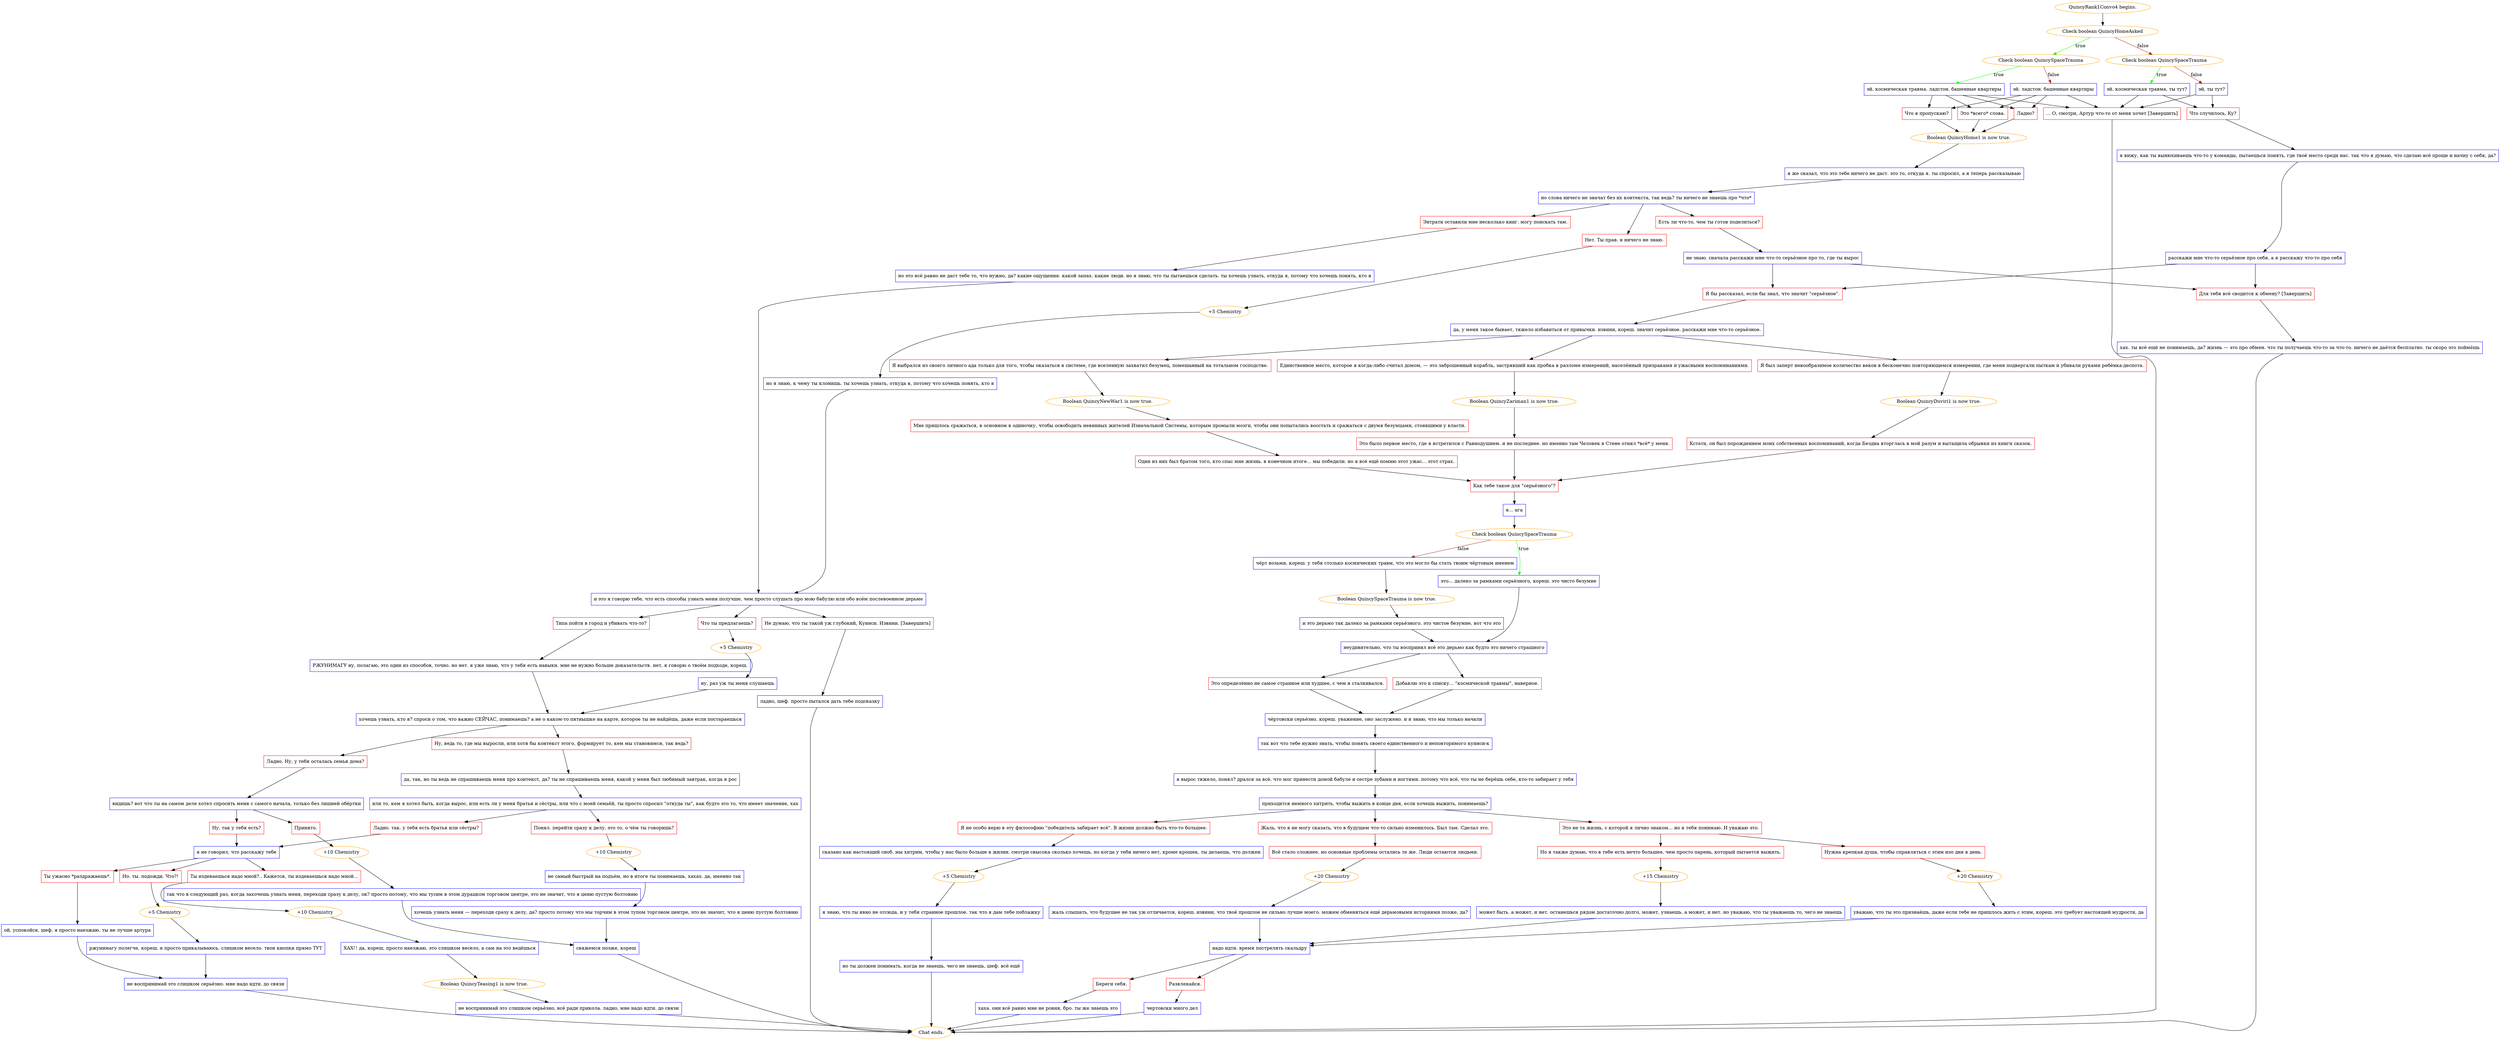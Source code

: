 digraph {
	"QuincyRank1Convo4 begins." [color=orange];
		"QuincyRank1Convo4 begins." -> j1294161024;
	j1294161024 [label="Check boolean QuincyHomeAsked",color=orange];
		j1294161024 -> j1942188630 [label=true,color=green];
		j1294161024 -> j2847950243 [label=false,color=brown];
	j1942188630 [label="Check boolean QuincySpaceTrauma",color=orange];
		j1942188630 -> j2029668472 [label=true,color=green];
		j1942188630 -> j3374934300 [label=false,color=brown];
	j2847950243 [label="Check boolean QuincySpaceTrauma",color=orange];
		j2847950243 -> j3956538990 [label=true,color=green];
		j2847950243 -> j2686032295 [label=false,color=brown];
	j2029668472 [label="эй. космическая травма. ладстон. башенные квартиры",shape=box,color=blue];
		j2029668472 -> j1944497718;
		j2029668472 -> j4038672416;
		j2029668472 -> j1829791571;
		j2029668472 -> j2140759876;
	j3374934300 [label="эй. ладстон. башенные квартиры",shape=box,color=blue];
		j3374934300 -> j1944497718;
		j3374934300 -> j4038672416;
		j3374934300 -> j1829791571;
		j3374934300 -> j2140759876;
	j3956538990 [label="эй. космическая травма, ты тут?",shape=box,color=blue];
		j3956538990 -> j4131610190;
		j3956538990 -> j2140759876;
	j2686032295 [label="эй, ты тут?",shape=box,color=blue];
		j2686032295 -> j4131610190;
		j2686032295 -> j2140759876;
	j1944497718 [label="Ладно?",shape=box,color=red];
		j1944497718 -> j2471230556;
	j4038672416 [label="Это *всего* слова.",shape=box,color=red];
		j4038672416 -> j2471230556;
	j1829791571 [label="Что я пропускаю?",shape=box,color=red];
		j1829791571 -> j2471230556;
	j2140759876 [label="... О, смотри, Артур что-то от меня хочет [Завершить]",shape=box,color=red];
		j2140759876 -> "Chat ends.";
	j4131610190 [label="Что случилось, Ку?",shape=box,color=red];
		j4131610190 -> j3215695354;
	j2471230556 [label="Boolean QuincyHome1 is now true.",color=orange];
		j2471230556 -> j1067831048;
	"Chat ends." [color=orange];
	j3215695354 [label="я вижу, как ты вынюхиваешь что-то у команды, пытаешься понять, где твоё место среди нас. так что я думаю, что сделаю всё проще и начну с себя, да?",shape=box,color=blue];
		j3215695354 -> j672683328;
	j1067831048 [label="я же сказал, что это тебе ничего не даст. это то, откуда я. ты спросил, а я теперь рассказываю",shape=box,color=blue];
		j1067831048 -> j1472563852;
	j672683328 [label="расскажи мне что-то серьёзное про себя, а я расскажу что-то про себя",shape=box,color=blue];
		j672683328 -> j388850602;
		j672683328 -> j3219726981;
	j1472563852 [label="но слова ничего не значат без их контекста, так ведь? ты ничего не знаешь про *что*",shape=box,color=blue];
		j1472563852 -> j2077342206;
		j1472563852 -> j85314983;
		j1472563852 -> j495351317;
	j388850602 [label="Я бы рассказал, если бы знал, что значит \"серьёзное\".",shape=box,color=red];
		j388850602 -> j196506109;
	j3219726981 [label="Для тебя всё сводится к обмену? [Завершить]",shape=box,color=red];
		j3219726981 -> j3333325738;
	j2077342206 [label="Энтрати оставили мне несколько книг. могу поискать там.",shape=box,color=red];
		j2077342206 -> j3894301809;
	j85314983 [label="Нет. Ты прав. я ничего не знаю.",shape=box,color=red];
		j85314983 -> j4135528949;
	j495351317 [label="Есть ли что-то, чем ты готов поделиться?",shape=box,color=red];
		j495351317 -> j1725759345;
	j196506109 [label="да, у меня такое бывает, тяжело избавиться от привычки. извини, кореш. значит серьёзное. расскажи мне что-то серьёзное.",shape=box,color=blue];
		j196506109 -> j2204334491;
		j196506109 -> j1090518556;
		j196506109 -> j3550194114;
	j3333325738 [label="хах. ты всё ещё не понимаешь, да? жизнь — это про обмен. что ты получаешь что-то за что-то. ничего не даётся бесплатно. ты скоро это поймёшь",shape=box,color=blue];
		j3333325738 -> "Chat ends.";
	j3894301809 [label="но это всё равно не даст тебе то, что нужно, да? какие ощущения. какой запах. какие люди. но я знаю, что ты пытаешься сделать. ты хочешь узнать, откуда я, потому что хочешь понять, кто я",shape=box,color=blue];
		j3894301809 -> j3714529499;
	j4135528949 [label="+5 Chemistry",color=orange];
		j4135528949 -> j4084426880;
	j1725759345 [label="не знаю. сначала расскажи мне что-то серьёзное про то, где ты вырос",shape=box,color=blue];
		j1725759345 -> j388850602;
		j1725759345 -> j3219726981;
	j2204334491 [label="Я выбрался из своего личного ада только для того, чтобы оказаться в системе, где вселенную захватил безумец, помешанный на тотальном господстве.",shape=box,color=red];
		j2204334491 -> j1066786146;
	j1090518556 [label="Единственное место, которое я когда-либо считал домом, — это заброшенный корабль, застрявший как пробка в разломе измерений, населённый призраками и ужасными воспоминаниями.",shape=box,color=red];
		j1090518556 -> j3762339895;
	j3550194114 [label="Я был заперт невообразимое количество веков в бесконечно повторяющемся измерении, где меня подвергали пыткам и убивали руками ребёнка-деспота.",shape=box,color=red];
		j3550194114 -> j2347991377;
	j3714529499 [label="и это я говорю тебе, что есть способы узнать меня получше, чем просто слушать про мою бабулю или обо всём послевоенном дерьме",shape=box,color=blue];
		j3714529499 -> j2599934406;
		j3714529499 -> j3354502183;
		j3714529499 -> j1272094687;
	j4084426880 [label="но я знаю, к чему ты клонишь. ты хочешь узнать, откуда я, потому что хочешь понять, кто я",shape=box,color=blue];
		j4084426880 -> j3714529499;
	j1066786146 [label="Boolean QuincyNewWar1 is now true.",color=orange];
		j1066786146 -> j52856838;
	j3762339895 [label="Boolean QuincyZariman1 is now true.",color=orange];
		j3762339895 -> j1531151136;
	j2347991377 [label="Boolean QuincyDuviri1 is now true.",color=orange];
		j2347991377 -> j394924496;
	j2599934406 [label="Типа пойти в город и убивать что-то?",shape=box,color=red];
		j2599934406 -> j78925590;
	j3354502183 [label="Что ты предлагаешь?",shape=box,color=red];
		j3354502183 -> j299205924;
	j1272094687 [label="Не думаю, что ты такой уж глубокий, Куинси. Извини. [Завершить]",shape=box,color=red];
		j1272094687 -> j2284400773;
	j52856838 [label="Мне пришлось сражаться, в основном в одиночку, чтобы освободить невинных жителей Изначальной Системы, которым промыли мозги, чтобы они попытались восстать и сражаться с двумя безумцами, стоявшими у власти.",shape=box,color=red];
		j52856838 -> j3383109125;
	j1531151136 [label="Это было первое место, где я встретился с Равнодушием. и не последнее. но именно там Человек в Стене отнял *всё* у меня.",shape=box,color=red];
		j1531151136 -> j282321415;
	j394924496 [label="Кстати, он был порождением моих собственных воспоминаний, когда Бездна вторглась в мой разум и вытащила обрывки из книги сказок.",shape=box,color=red];
		j394924496 -> j282321415;
	j78925590 [label="РЖУНИМАГУ ну, полагаю, это один из способов, точно. но нет. я уже знаю, что у тебя есть навыки. мне не нужно больше доказательств. нет, я говорю о твоём подходе, кореш.",shape=box,color=blue];
		j78925590 -> j1653822456;
	j299205924 [label="+5 Chemistry",color=orange];
		j299205924 -> j4074594851;
	j2284400773 [label="ладно, шеф. просто пытался дать тебе подсказку",shape=box,color=blue];
		j2284400773 -> "Chat ends.";
	j3383109125 [label="Один из них был братом того, кто спас мне жизнь. в конечном итоге... мы победили. но я всё ещё помню этот ужас... этот страх.",shape=box,color=red];
		j3383109125 -> j282321415;
	j282321415 [label="Как тебе такое для \"серьёзного\"?",shape=box,color=red];
		j282321415 -> j4152891364;
	j1653822456 [label="хочешь узнать, кто я? спроси о том, что важно СЕЙЧАС, понимаешь? а не о каком-то пятнышке на карте, которое ты не найдёшь, даже если постараешься",shape=box,color=blue];
		j1653822456 -> j3395846808;
		j1653822456 -> j2723760604;
	j4074594851 [label="ну, раз уж ты меня слушаешь",shape=box,color=blue];
		j4074594851 -> j1653822456;
	j4152891364 [label="я... ага",shape=box,color=blue];
		j4152891364 -> j2685777777;
	j3395846808 [label="Ну, ведь то, где мы выросли, или хотя бы контекст этого, формирует то, кем мы становимся, так ведь?",shape=box,color=red];
		j3395846808 -> j2477726022;
	j2723760604 [label="Ладно. Ну, у тебя осталась семья дома?",shape=box,color=red];
		j2723760604 -> j3329201336;
	j2685777777 [label="Check boolean QuincySpaceTrauma",color=orange];
		j2685777777 -> j469340235 [label=true,color=green];
		j2685777777 -> j784628434 [label=false,color=brown];
	j2477726022 [label="да, так, но ты ведь не спрашиваешь меня про контекст, да? ты не спрашиваешь меня, какой у меня был любимый завтрак, когда я рос",shape=box,color=blue];
		j2477726022 -> j472548803;
	j3329201336 [label="видишь? вот что ты на самом деле хотел спросить меня с самого начала, только без лишней обёртки",shape=box,color=blue];
		j3329201336 -> j3350692417;
		j3329201336 -> j2069656406;
	j469340235 [label="это... далеко за рамками серьёзного, кореш. это чисто безумие",shape=box,color=blue];
		j469340235 -> j3450498139;
	j784628434 [label="чёрт возьми, кореш. у тебя столько космических травм, что это могло бы стать твоим чёртовым именем",shape=box,color=blue];
		j784628434 -> j978025714;
	j472548803 [label="или то, кем я хотел быть, когда вырос, или есть ли у меня братья и сёстры, или что с моей семьёй, ты просто спросил \"откуда ты\", как будто это то, что имеет значение, хах",shape=box,color=blue];
		j472548803 -> j642272706;
		j472548803 -> j2563780632;
	j3350692417 [label="Ну, так у тебя есть?",shape=box,color=red];
		j3350692417 -> j184386814;
	j2069656406 [label="Принято.",shape=box,color=red];
		j2069656406 -> j2929051829;
	j3450498139 [label="неудивительно, что ты воспринял всё это дерьмо как будто это ничего страшного",shape=box,color=blue];
		j3450498139 -> j1289384917;
		j3450498139 -> j1909907852;
	j978025714 [label="Boolean QuincySpaceTrauma is now true.",color=orange];
		j978025714 -> j123183854;
	j642272706 [label="Понял. перейти сразу к делу, это то, о чём ты говоришь?",shape=box,color=red];
		j642272706 -> j3997525370;
	j2563780632 [label="Ладно. так. у тебя есть братья или сёстры?",shape=box,color=red];
		j2563780632 -> j184386814;
	j184386814 [label="я не говорил, что расскажу тебе",shape=box,color=blue];
		j184386814 -> j3831894605;
		j184386814 -> j861077450;
		j184386814 -> j30304264;
	j2929051829 [label="+10 Chemistry",color=orange];
		j2929051829 -> j644493077;
	j1289384917 [label="Это определённо не самое странное или худшее, с чем я сталкивался.",shape=box,color=red];
		j1289384917 -> j805585400;
	j1909907852 [label="Добавлю это к списку... \"космической травмы\", наверное.",shape=box,color=red];
		j1909907852 -> j805585400;
	j123183854 [label="и это дерьмо так далеко за рамками серьёзного. это чистое безумие, вот что это",shape=box,color=blue];
		j123183854 -> j3450498139;
	j3997525370 [label="+10 Chemistry",color=orange];
		j3997525370 -> j77752745;
	j3831894605 [label="Но. ты. подожди. Что?!",shape=box,color=red];
		j3831894605 -> j887357396;
	j861077450 [label="Ты издеваешься надо мной?.. Кажется, ты издеваешься надо мной...",shape=box,color=red];
		j861077450 -> j256135617;
	j30304264 [label="Ты ужасно *раздражаешь*.",shape=box,color=red];
		j30304264 -> j2878610798;
	j644493077 [label="так что в следующий раз, когда захочешь узнать меня, переходи сразу к делу, ок? просто потому, что мы тусим в этом дурацком торговом центре, это не значит, что я ценю пустую болтовню",shape=box,color=blue];
		j644493077 -> j1917600129;
	j805585400 [label="чёртовски серьёзно, кореш. уважение, оно заслужено. и я знаю, что мы только начали",shape=box,color=blue];
		j805585400 -> j3396633062;
	j77752745 [label="не самый быстрый на подъём, но в итоге ты понимаешь, хахах. да, именно так",shape=box,color=blue];
		j77752745 -> j677078728;
	j887357396 [label="+5 Chemistry",color=orange];
		j887357396 -> j64307136;
	j256135617 [label="+10 Chemistry",color=orange];
		j256135617 -> j1405062533;
	j2878610798 [label="ой, успокойся, шеф. я просто наезжаю. ты не лучше артура",shape=box,color=blue];
		j2878610798 -> j2370999430;
	j1917600129 [label="свяжемся позже, кореш",shape=box,color=blue];
		j1917600129 -> "Chat ends.";
	j3396633062 [label="так вот что тебе нужно знать, чтобы понять своего единственного и неповторимого куинси-к",shape=box,color=blue];
		j3396633062 -> j3751571360;
	j677078728 [label="хочешь узнать меня — переходи сразу к делу, да? просто потому что мы торчим в этом тупом торговом центре, это не значит, что я ценю пустую болтовню",shape=box,color=blue];
		j677078728 -> j1917600129;
	j64307136 [label="ржунимагу полегче, кореш, я просто прикалываюсь. слишком весело. твои кнопки прямо ТУТ",shape=box,color=blue];
		j64307136 -> j2370999430;
	j1405062533 [label="ХАХ!! да, кореш, просто наезжаю, это слишком весело, а сам на это ведёшься",shape=box,color=blue];
		j1405062533 -> j2353662237;
	j2370999430 [label="не воспринимай это слишком серьёзно. мне надо идти. до связи",shape=box,color=blue];
		j2370999430 -> "Chat ends.";
	j3751571360 [label="я вырос тяжело, понял? дрался за всё, что мог принести домой бабуле и сестре зубами и ногтями. потому что всё, что ты не берёшь себе, кто-то забирает у тебя",shape=box,color=blue];
		j3751571360 -> j2526540429;
	j2353662237 [label="Boolean QuincyTeasing1 is now true.",color=orange];
		j2353662237 -> j1415042287;
	j2526540429 [label="приходится немного хитрить, чтобы выжить в конце дня, если хочешь выжить, понимаешь?",shape=box,color=blue];
		j2526540429 -> j3872006687;
		j2526540429 -> j1527364149;
		j2526540429 -> j3171912352;
	j1415042287 [label="не воспринимай это слишком серьёзно, всё ради прикола. ладно, мне надо идти. до связи",shape=box,color=blue];
		j1415042287 -> "Chat ends.";
	j3872006687 [label="Жаль, что я не могу сказать, что в будущем что-то сильно изменилось. Был там. Сделал это.",shape=box,color=red];
		j3872006687 -> j801166389;
	j1527364149 [label="Это не та жизнь, с которой я лично знаком... но я тебя понимаю. И уважаю это.",shape=box,color=red];
		j1527364149 -> j1903241820;
		j1527364149 -> j2306967321;
	j3171912352 [label="Я не особо верю в эту философию \"победитель забирает всё\". В жизни должно быть что-то большее.",shape=box,color=red];
		j3171912352 -> j2234125964;
	j801166389 [label="Всё стало сложнее, но основные проблемы остались те же. Люди остаются людьми.",shape=box,color=red];
		j801166389 -> j3442100554;
	j1903241820 [label="Но я также думаю, что в тебе есть нечто большее, чем просто парень, который пытается выжить.",shape=box,color=red];
		j1903241820 -> j3689672966;
	j2306967321 [label="Нужна крепкая душа, чтобы справляться с этим изо дня в день.",shape=box,color=red];
		j2306967321 -> j1673085058;
	j2234125964 [label="сказано как настоящий сноб. мы хитрим, чтобы у нас было больше в жизни. смотри свысока сколько хочешь, но когда у тебя ничего нет, кроме крошек, ты делаешь, что должен",shape=box,color=blue];
		j2234125964 -> j2781662015;
	j3442100554 [label="+20 Chemistry",color=orange];
		j3442100554 -> j2765340078;
	j3689672966 [label="+15 Chemistry",color=orange];
		j3689672966 -> j2183840149;
	j1673085058 [label="+20 Chemistry",color=orange];
		j1673085058 -> j997802974;
	j2781662015 [label="+5 Chemistry",color=orange];
		j2781662015 -> j3928409375;
	j2765340078 [label="жаль слышать, что будущее не так уж отличается, кореш. извини, что твоё прошлое не сильно лучше моего. можем обменяться ещё дерьмовыми историями позже, да?",shape=box,color=blue];
		j2765340078 -> j1414512578;
	j2183840149 [label="может быть. а может, и нет. останешься рядом достаточно долго, может, узнаешь. а может, и нет. но уважаю, что ты уважаешь то, чего не знаешь",shape=box,color=blue];
		j2183840149 -> j1414512578;
	j997802974 [label="уважаю, что ты это признаёшь, даже если тебе не пришлось жить с этим, кореш. это требует настоящей мудрости, да",shape=box,color=blue];
		j997802974 -> j1414512578;
	j3928409375 [label="я знаю, что ты явно не отсюда, и у тебя странное прошлое. так что я дам тебе поблажку",shape=box,color=blue];
		j3928409375 -> j3019952324;
	j1414512578 [label="надо идти. время пострелять скальдру",shape=box,color=blue];
		j1414512578 -> j3120932006;
		j1414512578 -> j739539667;
	j3019952324 [label="но ты должен понимать, когда не знаешь, чего не знаешь, шеф. всё ещё",shape=box,color=blue];
		j3019952324 -> "Chat ends.";
	j3120932006 [label="Развлекайся.",shape=box,color=red];
		j3120932006 -> j2826128836;
	j739539667 [label="Береги себя.",shape=box,color=red];
		j739539667 -> j3082593288;
	j2826128836 [label="чертовски много дел",shape=box,color=blue];
		j2826128836 -> "Chat ends.";
	j3082593288 [label="хаха. они всё равно мне не ровня, бро. ты же знаешь это",shape=box,color=blue];
		j3082593288 -> "Chat ends.";
}